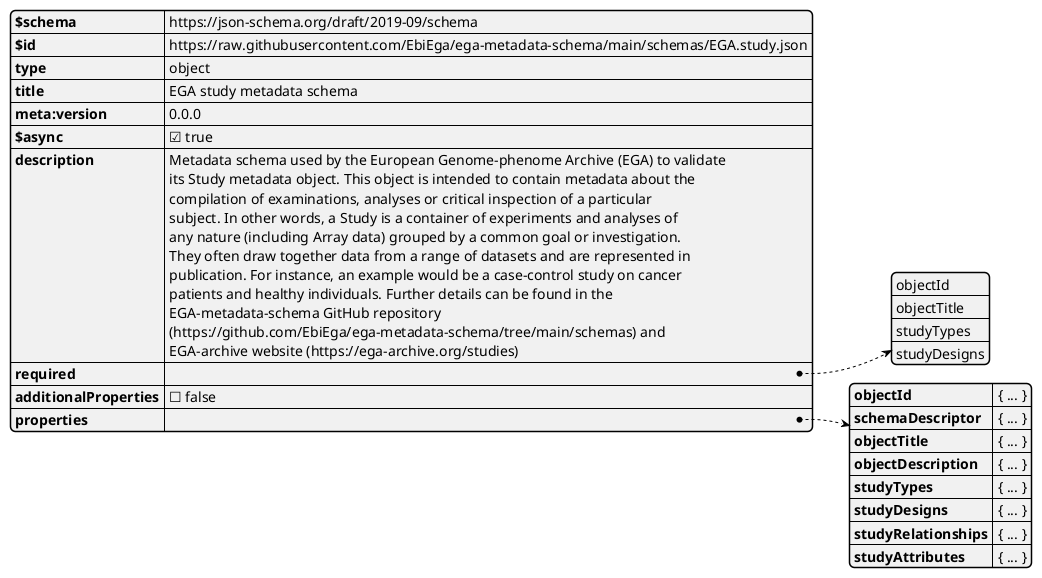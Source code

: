 @startjson

{
    "$schema": "https://json-schema.org/draft/2019-09/schema",
    "$id": "https://raw.githubusercontent.com/EbiEga/ega-metadata-schema/main/schemas/EGA.study.json",
    "type": "object",
    "title": "EGA study metadata schema",
    "meta:version": "0.0.0",
    "$async": true,
    "description": "Metadata schema used by the European Genome-phenome Archive (EGA) to validate \\nits Study metadata object. This object is intended to contain metadata about the \\ncompilation of examinations, analyses or critical inspection of a particular \\nsubject. In other words, a Study is a container of experiments and analyses of \\nany nature (including Array data) grouped by a common goal or investigation. \\nThey often draw together data from a range of datasets and are represented in \\npublication. For instance, an example would be a case-control study on cancer \\npatients and healthy individuals. Further details can be found in the \\nEGA-metadata-schema GitHub repository \\n(https://github.com/EbiEga/ega-metadata-schema/tree/main/schemas) and \\nEGA-archive website (https://ega-archive.org/studies)",
    "required": [
        "objectId",
        "objectTitle",
        "studyTypes",
        "studyDesigns"
    ],
    "additionalProperties": false,
    "properties": {
        "objectId": "{ ... }",
        "schemaDescriptor": "{ ... }",
        "objectTitle": "{ ... }",
        "objectDescription": "{ ... }",
        "studyTypes": "{ ... }",
        "studyDesigns": "{ ... }",
        "studyRelationships": "{ ... }",
        "studyAttributes": "{ ... }"
    }
}
@endjson